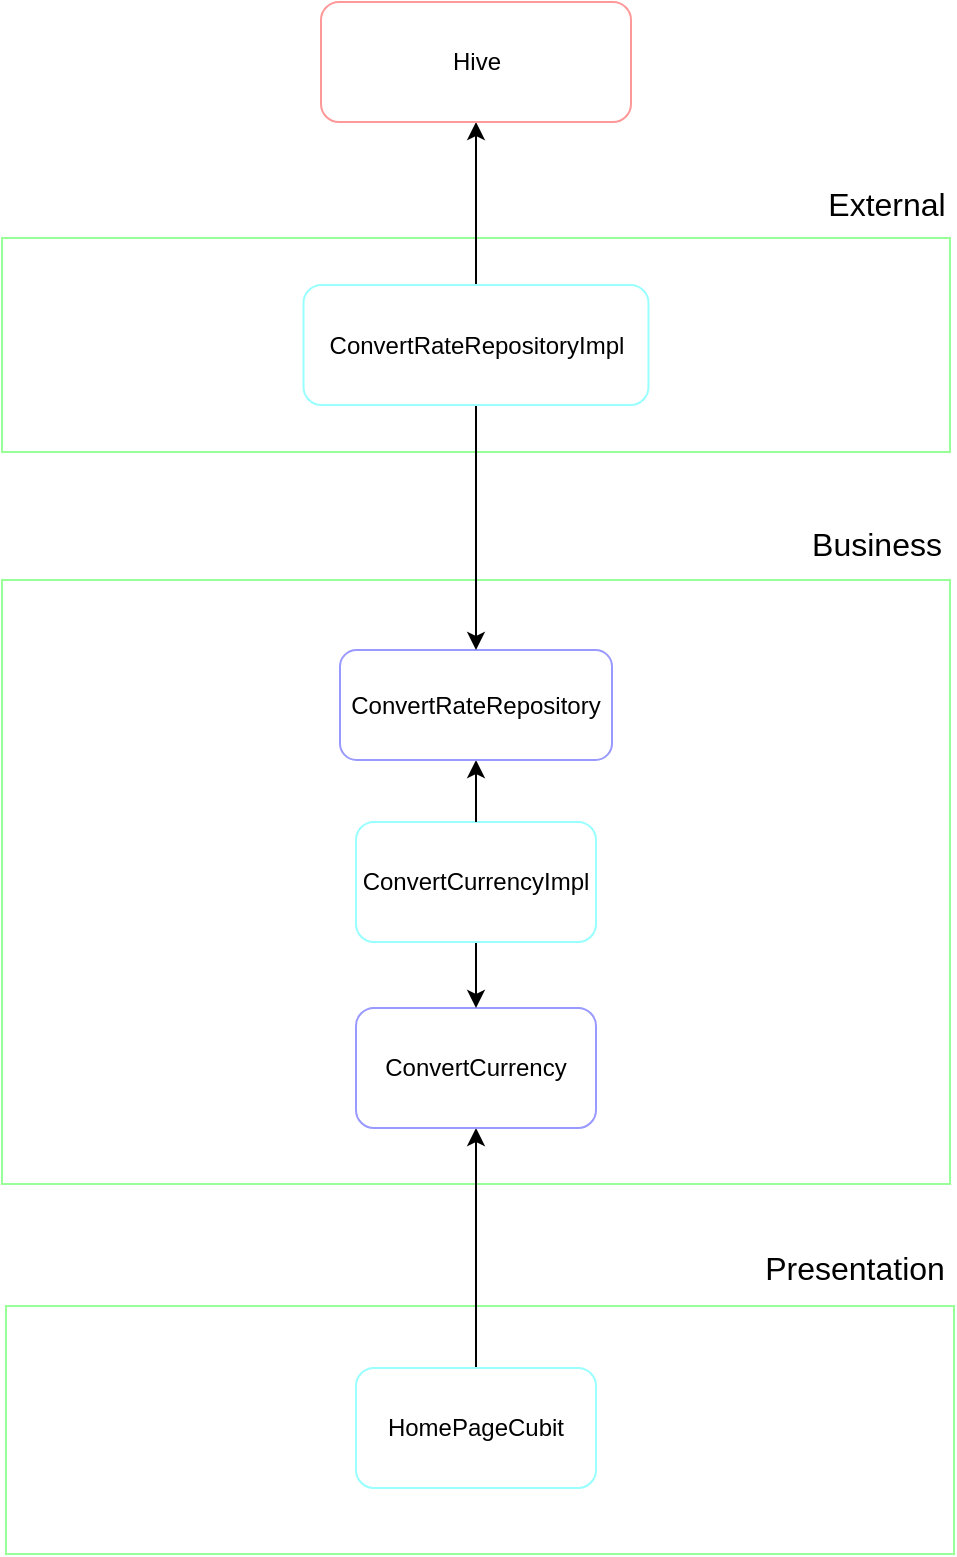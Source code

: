 <mxfile>
    <diagram id="bU5wkrCK7UCsBUNuiZlJ" name="Page-1">
        <mxGraphModel dx="1036" dy="807" grid="0" gridSize="10" guides="1" tooltips="1" connect="1" arrows="1" fold="1" page="1" pageScale="1" pageWidth="827" pageHeight="1169" background="none" math="0" shadow="0">
            <root>
                <mxCell id="0"/>
                <mxCell id="1" parent="0"/>
                <mxCell id="3" value="" style="rounded=0;whiteSpace=wrap;html=1;strokeColor=#99FF99;fillColor=default;" parent="1" vertex="1">
                    <mxGeometry x="176" y="1006" width="474" height="124" as="geometry"/>
                </mxCell>
                <mxCell id="4" value="&lt;font style=&quot;font-size: 16px&quot;&gt;Presentation&lt;/font&gt;" style="text;html=1;align=center;verticalAlign=middle;resizable=0;points=[];autosize=1;strokeColor=none;fillColor=none;" parent="1" vertex="1">
                    <mxGeometry x="550" y="978" width="100" height="18" as="geometry"/>
                </mxCell>
                <mxCell id="5" value="" style="rounded=0;whiteSpace=wrap;html=1;strokeColor=#99FF99;fillColor=default;" parent="1" vertex="1">
                    <mxGeometry x="174" y="643" width="474" height="302" as="geometry"/>
                </mxCell>
                <mxCell id="6" value="&lt;font style=&quot;font-size: 16px&quot;&gt;Business&lt;/font&gt;" style="text;html=1;align=center;verticalAlign=middle;resizable=0;points=[];autosize=1;strokeColor=none;fillColor=none;" parent="1" vertex="1">
                    <mxGeometry x="573" y="616" width="75" height="18" as="geometry"/>
                </mxCell>
                <mxCell id="9" value="" style="rounded=0;whiteSpace=wrap;html=1;strokeColor=#99FF99;fillColor=default;" parent="1" vertex="1">
                    <mxGeometry x="174" y="472" width="474" height="107" as="geometry"/>
                </mxCell>
                <mxCell id="10" value="&lt;font style=&quot;font-size: 16px&quot;&gt;External&lt;/font&gt;" style="text;html=1;align=center;verticalAlign=middle;resizable=0;points=[];autosize=1;strokeColor=none;fillColor=none;" parent="1" vertex="1">
                    <mxGeometry x="582" y="446" width="68" height="18" as="geometry"/>
                </mxCell>
                <mxCell id="20" style="edgeStyle=none;html=1;exitX=0.5;exitY=0;exitDx=0;exitDy=0;entryX=0.5;entryY=1;entryDx=0;entryDy=0;" parent="1" source="11" target="15" edge="1">
                    <mxGeometry relative="1" as="geometry"/>
                </mxCell>
                <mxCell id="11" value="HomePageCubit" style="rounded=1;whiteSpace=wrap;html=1;strokeColor=#99FFFF;" parent="1" vertex="1">
                    <mxGeometry x="351" y="1037" width="120" height="60" as="geometry"/>
                </mxCell>
                <mxCell id="15" value="ConvertCurrency" style="rounded=1;whiteSpace=wrap;html=1;strokeColor=#9999FF;" parent="1" vertex="1">
                    <mxGeometry x="351" y="857" width="120" height="60" as="geometry"/>
                </mxCell>
                <mxCell id="22" style="edgeStyle=none;html=1;exitX=0.5;exitY=1;exitDx=0;exitDy=0;" parent="1" edge="1">
                    <mxGeometry relative="1" as="geometry">
                        <mxPoint x="294.0" y="825" as="sourcePoint"/>
                    </mxGeometry>
                </mxCell>
                <mxCell id="23" style="edgeStyle=none;html=1;exitX=0.5;exitY=1;exitDx=0;exitDy=0;" parent="1" source="17" target="15" edge="1">
                    <mxGeometry relative="1" as="geometry"/>
                </mxCell>
                <mxCell id="17" value="ConvertCurrencyImpl" style="rounded=1;whiteSpace=wrap;html=1;strokeColor=#99FFFF;" parent="1" vertex="1">
                    <mxGeometry x="351" y="764" width="120" height="60" as="geometry"/>
                </mxCell>
                <mxCell id="29" style="edgeStyle=none;html=1;exitX=0.5;exitY=1;exitDx=0;exitDy=0;entryX=0.5;entryY=0;entryDx=0;entryDy=0;strokeColor=default;startArrow=classic;startFill=1;endArrow=none;endFill=0;" parent="1" source="24" target="17" edge="1">
                    <mxGeometry relative="1" as="geometry"/>
                </mxCell>
                <mxCell id="24" value="ConvertRateRepository" style="rounded=1;whiteSpace=wrap;html=1;strokeColor=#9999FF;" parent="1" vertex="1">
                    <mxGeometry x="343" y="678" width="136" height="55" as="geometry"/>
                </mxCell>
                <mxCell id="31" style="edgeStyle=none;html=1;exitX=0.5;exitY=1;exitDx=0;exitDy=0;entryX=0.5;entryY=0;entryDx=0;entryDy=0;" parent="1" source="26" target="24" edge="1">
                    <mxGeometry relative="1" as="geometry"/>
                </mxCell>
                <mxCell id="32" style="edgeStyle=none;html=1;exitX=0.5;exitY=0;exitDx=0;exitDy=0;entryX=0.5;entryY=1;entryDx=0;entryDy=0;" parent="1" source="26" target="27" edge="1">
                    <mxGeometry relative="1" as="geometry"/>
                </mxCell>
                <mxCell id="26" value="ConvertRateRepositoryImpl" style="rounded=1;whiteSpace=wrap;html=1;strokeColor=#99FFFF;" parent="1" vertex="1">
                    <mxGeometry x="324.75" y="495.5" width="172.5" height="60" as="geometry"/>
                </mxCell>
                <mxCell id="27" value="Hive" style="rounded=1;whiteSpace=wrap;html=1;strokeColor=#FF9999;" parent="1" vertex="1">
                    <mxGeometry x="333.5" y="354" width="155" height="60" as="geometry"/>
                </mxCell>
            </root>
        </mxGraphModel>
    </diagram>
</mxfile>